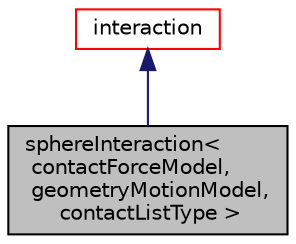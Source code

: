 digraph "sphereInteraction&lt; contactForceModel, geometryMotionModel, contactListType &gt;"
{
 // LATEX_PDF_SIZE
  edge [fontname="Helvetica",fontsize="10",labelfontname="Helvetica",labelfontsize="10"];
  node [fontname="Helvetica",fontsize="10",shape=record];
  Node1 [label="sphereInteraction\<\l contactForceModel,\l geometryMotionModel,\l contactListType \>",height=0.2,width=0.4,color="black", fillcolor="grey75", style="filled", fontcolor="black",tooltip=" "];
  Node2 -> Node1 [dir="back",color="midnightblue",fontsize="10",style="solid",fontname="Helvetica"];
  Node2 [label="interaction",height=0.2,width=0.4,color="red", fillcolor="white", style="filled",URL="$classpFlow_1_1interaction.html",tooltip=" "];
}
